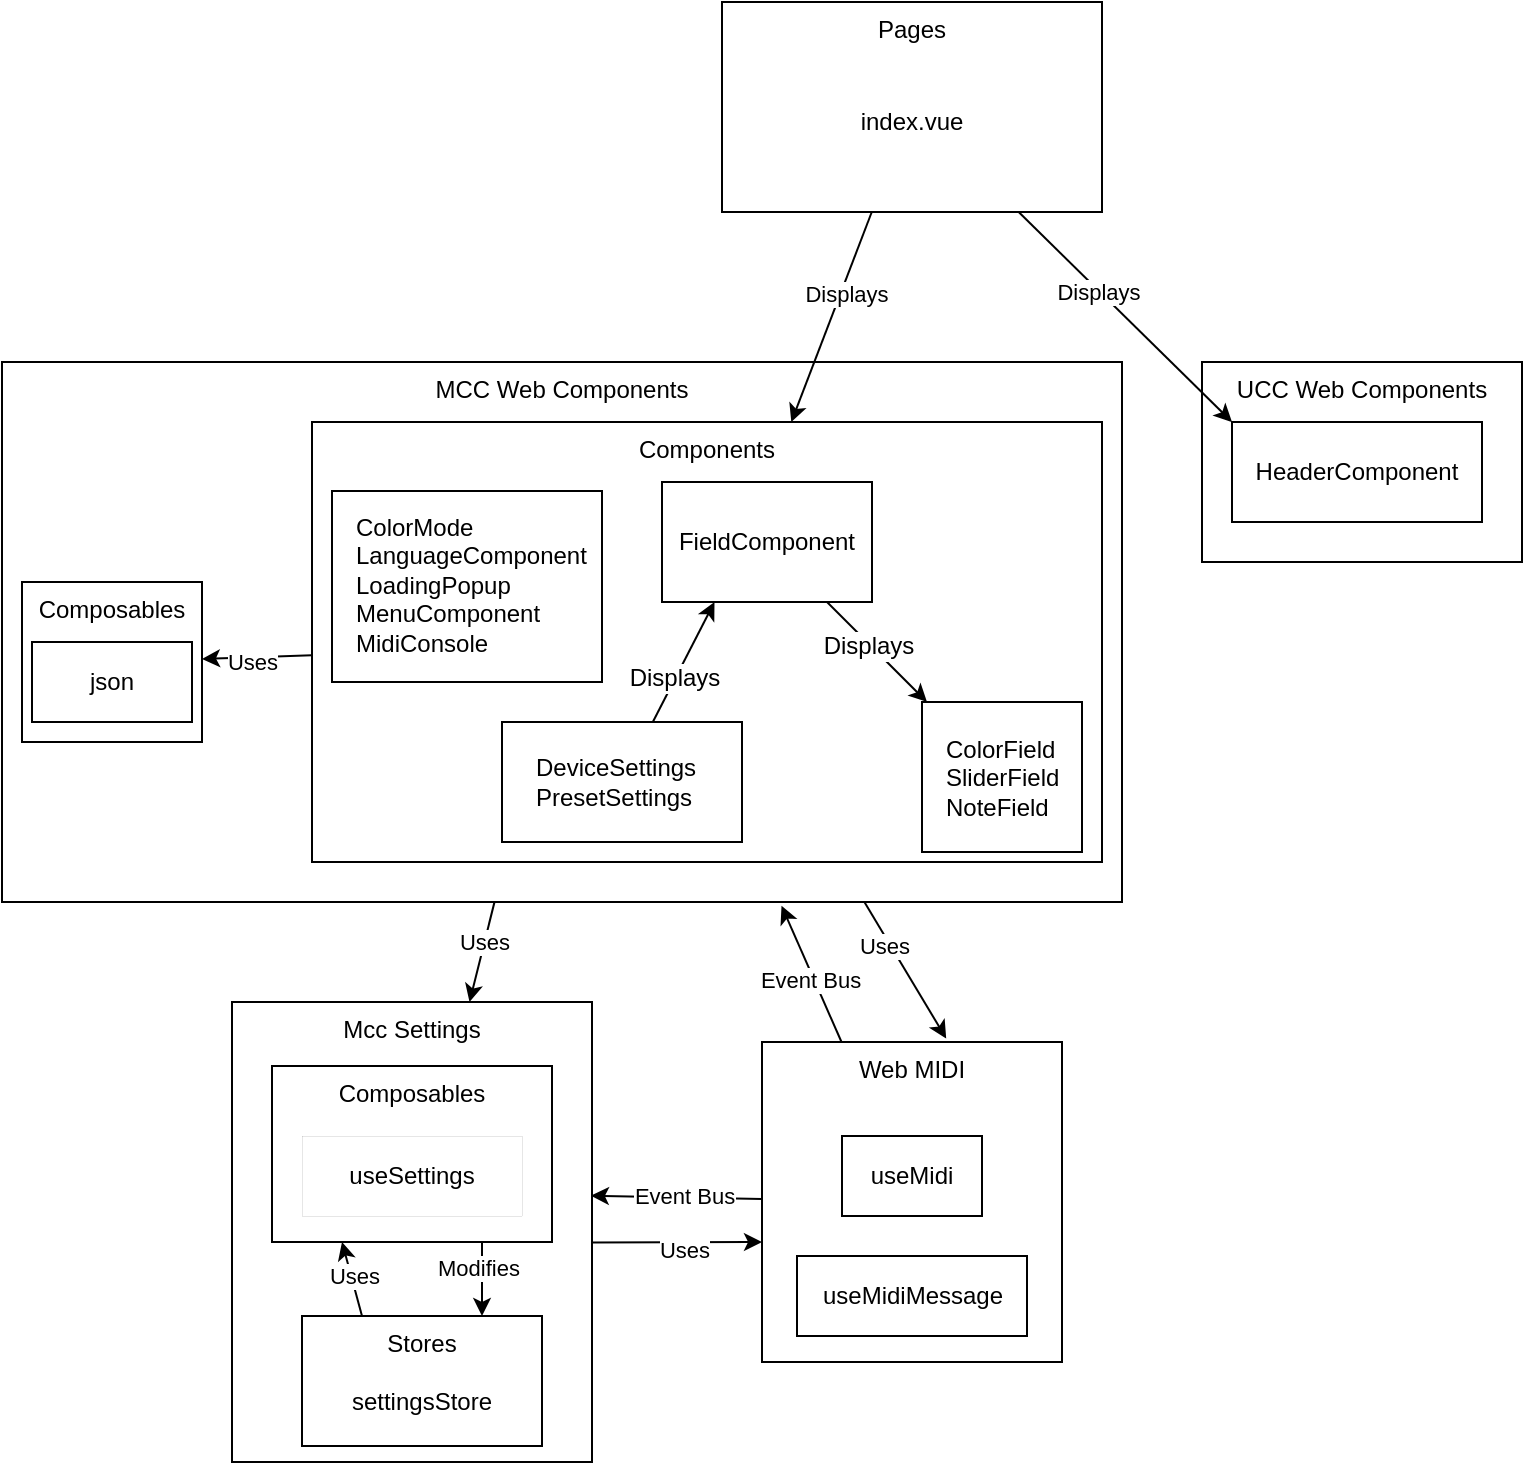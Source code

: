<mxfile>
    <diagram id="BWIcD3Xi2dSUgdzjhlaD" name="Page-1">
        <mxGraphModel dx="1359" dy="1113" grid="1" gridSize="10" guides="1" tooltips="1" connect="1" arrows="1" fold="1" page="1" pageScale="1" pageWidth="850" pageHeight="1100" math="0" shadow="0">
            <root>
                <mxCell id="0"/>
                <mxCell id="1" parent="0"/>
                <mxCell id="52" style="edgeStyle=none;html=1;entryX=0.997;entryY=0.421;entryDx=0;entryDy=0;entryPerimeter=0;" edge="1" parent="1" source="49" target="2">
                    <mxGeometry relative="1" as="geometry"/>
                </mxCell>
                <mxCell id="53" value="Event Bus" style="edgeLabel;html=1;align=center;verticalAlign=middle;resizable=0;points=[];" vertex="1" connectable="0" parent="52">
                    <mxGeometry x="-0.365" y="1" relative="1" as="geometry">
                        <mxPoint x="-12" y="-2" as="offset"/>
                    </mxGeometry>
                </mxCell>
                <mxCell id="56" style="edgeStyle=none;html=1;entryX=0.696;entryY=1.007;entryDx=0;entryDy=0;entryPerimeter=0;" edge="1" parent="1" source="49" target="5">
                    <mxGeometry relative="1" as="geometry">
                        <mxPoint x="715" y="545" as="targetPoint"/>
                    </mxGeometry>
                </mxCell>
                <mxCell id="57" value="Event Bus" style="edgeLabel;html=1;align=center;verticalAlign=middle;resizable=0;points=[];" vertex="1" connectable="0" parent="56">
                    <mxGeometry x="-0.491" y="-1" relative="1" as="geometry">
                        <mxPoint x="-9" y="-13" as="offset"/>
                    </mxGeometry>
                </mxCell>
                <mxCell id="49" value="Web MIDI" style="whiteSpace=wrap;html=1;verticalAlign=top;" vertex="1" parent="1">
                    <mxGeometry x="680" y="610" width="150" height="160" as="geometry"/>
                </mxCell>
                <mxCell id="54" style="edgeStyle=none;html=1;exitX=0.999;exitY=0.523;exitDx=0;exitDy=0;exitPerimeter=0;" edge="1" parent="1" source="2">
                    <mxGeometry relative="1" as="geometry">
                        <mxPoint x="600" y="710" as="sourcePoint"/>
                        <mxPoint x="680" y="710" as="targetPoint"/>
                    </mxGeometry>
                </mxCell>
                <mxCell id="55" value="Uses" style="edgeLabel;html=1;align=center;verticalAlign=middle;resizable=0;points=[];" vertex="1" connectable="0" parent="54">
                    <mxGeometry x="-0.359" y="-1" relative="1" as="geometry">
                        <mxPoint x="18" y="3" as="offset"/>
                    </mxGeometry>
                </mxCell>
                <mxCell id="2" value="Mcc Settings" style="whiteSpace=wrap;html=1;verticalAlign=top;" parent="1" vertex="1">
                    <mxGeometry x="415" y="590" width="180" height="230" as="geometry"/>
                </mxCell>
                <mxCell id="3" style="edgeStyle=none;html=1;" parent="1" source="5" target="2" edge="1">
                    <mxGeometry relative="1" as="geometry"/>
                </mxCell>
                <mxCell id="4" value="Uses" style="edgeLabel;html=1;align=center;verticalAlign=middle;resizable=0;points=[];" parent="3" vertex="1" connectable="0">
                    <mxGeometry x="-0.386" y="4" relative="1" as="geometry">
                        <mxPoint x="-6" y="3" as="offset"/>
                    </mxGeometry>
                </mxCell>
                <mxCell id="5" value="MCC Web Components&lt;br&gt;" style="whiteSpace=wrap;html=1;verticalAlign=top;" parent="1" vertex="1">
                    <mxGeometry x="300" y="270" width="560" height="270" as="geometry"/>
                </mxCell>
                <mxCell id="60" style="edgeStyle=none;html=1;" edge="1" parent="1" source="6" target="58">
                    <mxGeometry relative="1" as="geometry"/>
                </mxCell>
                <mxCell id="61" value="Uses" style="edgeLabel;html=1;align=center;verticalAlign=middle;resizable=0;points=[];" vertex="1" connectable="0" parent="60">
                    <mxGeometry x="-0.371" relative="1" as="geometry">
                        <mxPoint x="-13" y="3" as="offset"/>
                    </mxGeometry>
                </mxCell>
                <mxCell id="6" value="Components&lt;br&gt;" style="whiteSpace=wrap;html=1;verticalAlign=top;" parent="1" vertex="1">
                    <mxGeometry x="455" y="300" width="395" height="220" as="geometry"/>
                </mxCell>
                <mxCell id="15" style="edgeStyle=none;html=1;entryX=0.75;entryY=0;entryDx=0;entryDy=0;exitX=0.75;exitY=1;exitDx=0;exitDy=0;" parent="1" source="7" target="10" edge="1">
                    <mxGeometry relative="1" as="geometry"/>
                </mxCell>
                <mxCell id="16" value="Modifies" style="edgeLabel;html=1;align=center;verticalAlign=middle;resizable=0;points=[];" parent="15" vertex="1" connectable="0">
                    <mxGeometry x="-0.33" y="-2" relative="1" as="geometry">
                        <mxPoint as="offset"/>
                    </mxGeometry>
                </mxCell>
                <mxCell id="7" value="Composables" style="whiteSpace=wrap;html=1;verticalAlign=top;" parent="1" vertex="1">
                    <mxGeometry x="435" y="622" width="140" height="88" as="geometry"/>
                </mxCell>
                <mxCell id="8" style="edgeStyle=none;html=1;entryX=0.25;entryY=1;entryDx=0;entryDy=0;exitX=0.25;exitY=0;exitDx=0;exitDy=0;" parent="1" source="10" target="7" edge="1">
                    <mxGeometry relative="1" as="geometry">
                        <Array as="points"/>
                    </mxGeometry>
                </mxCell>
                <mxCell id="9" value="Uses" style="edgeLabel;html=1;align=center;verticalAlign=middle;resizable=0;points=[];" parent="8" vertex="1" connectable="0">
                    <mxGeometry x="0.1" y="-1" relative="1" as="geometry">
                        <mxPoint as="offset"/>
                    </mxGeometry>
                </mxCell>
                <mxCell id="10" value="Stores&lt;br&gt;" style="whiteSpace=wrap;html=1;verticalAlign=top;" parent="1" vertex="1">
                    <mxGeometry x="450" y="747" width="120" height="65" as="geometry"/>
                </mxCell>
                <mxCell id="11" style="edgeStyle=none;html=1;" parent="1" source="13" target="6" edge="1">
                    <mxGeometry relative="1" as="geometry"/>
                </mxCell>
                <mxCell id="12" value="Displays" style="edgeLabel;html=1;align=center;verticalAlign=middle;resizable=0;points=[];" parent="11" vertex="1" connectable="0">
                    <mxGeometry x="-0.24" y="2" relative="1" as="geometry">
                        <mxPoint as="offset"/>
                    </mxGeometry>
                </mxCell>
                <mxCell id="13" value="Pages&lt;br&gt;" style="whiteSpace=wrap;html=1;verticalAlign=top;" parent="1" vertex="1">
                    <mxGeometry x="660" y="90" width="190" height="105" as="geometry"/>
                </mxCell>
                <mxCell id="17" value="index.vue" style="text;strokeColor=none;align=center;fillColor=none;html=1;verticalAlign=middle;whiteSpace=wrap;rounded=0;" parent="1" vertex="1">
                    <mxGeometry x="675" y="115" width="160" height="70" as="geometry"/>
                </mxCell>
                <mxCell id="23" value="settingsStore" style="text;strokeColor=none;align=center;fillColor=none;html=1;verticalAlign=middle;whiteSpace=wrap;rounded=0;" parent="1" vertex="1">
                    <mxGeometry x="460" y="767" width="100" height="45" as="geometry"/>
                </mxCell>
                <mxCell id="25" value="" style="whiteSpace=wrap;html=1;strokeWidth=1;fontSize=12;verticalAlign=top;" parent="1" vertex="1">
                    <mxGeometry x="760" y="440" width="80" height="75" as="geometry"/>
                </mxCell>
                <mxCell id="26" value="ColorField&lt;br style=&quot;font-size: 12px;&quot;&gt;SliderField&lt;br style=&quot;font-size: 12px;&quot;&gt;NoteField" style="text;strokeColor=none;align=left;fillColor=none;html=1;verticalAlign=top;whiteSpace=wrap;rounded=0;spacingTop=0;fontSize=12;spacing=2;strokeWidth=1;" parent="1" vertex="1">
                    <mxGeometry x="770" y="450" width="60" height="60" as="geometry"/>
                </mxCell>
                <mxCell id="35" style="edgeStyle=none;html=1;fontSize=12;" parent="1" source="30" target="25" edge="1">
                    <mxGeometry relative="1" as="geometry"/>
                </mxCell>
                <mxCell id="36" value="Displays" style="edgeLabel;html=1;align=center;verticalAlign=middle;resizable=0;points=[];fontSize=12;" parent="35" vertex="1" connectable="0">
                    <mxGeometry x="-0.166" y="-1" relative="1" as="geometry">
                        <mxPoint as="offset"/>
                    </mxGeometry>
                </mxCell>
                <mxCell id="30" value="FieldComponent" style="whiteSpace=wrap;html=1;strokeWidth=1;fontSize=12;verticalAlign=middle;" parent="1" vertex="1">
                    <mxGeometry x="630" y="330" width="105" height="60" as="geometry"/>
                </mxCell>
                <mxCell id="33" style="edgeStyle=none;html=1;entryX=0.25;entryY=1;entryDx=0;entryDy=0;fontSize=12;" parent="1" source="31" target="30" edge="1">
                    <mxGeometry relative="1" as="geometry"/>
                </mxCell>
                <mxCell id="34" value="Displays" style="edgeLabel;html=1;align=center;verticalAlign=middle;resizable=0;points=[];fontSize=12;" parent="33" vertex="1" connectable="0">
                    <mxGeometry x="-0.279" y="1" relative="1" as="geometry">
                        <mxPoint as="offset"/>
                    </mxGeometry>
                </mxCell>
                <mxCell id="31" value="" style="whiteSpace=wrap;html=1;strokeWidth=1;fontSize=12;verticalAlign=top;" parent="1" vertex="1">
                    <mxGeometry x="550" y="450" width="120" height="60" as="geometry"/>
                </mxCell>
                <mxCell id="32" value="&lt;div style=&quot;&quot;&gt;&lt;span style=&quot;background-color: initial;&quot;&gt;DeviceSettings&lt;/span&gt;&lt;/div&gt;&lt;span style=&quot;&quot;&gt;PresetSettings&lt;/span&gt;&lt;span style=&quot;&quot;&gt;&lt;br&gt;&lt;/span&gt;" style="text;strokeColor=none;align=left;fillColor=none;html=1;verticalAlign=middle;whiteSpace=wrap;rounded=0;strokeWidth=1;fontSize=12;" parent="1" vertex="1">
                    <mxGeometry x="565" y="465" width="90" height="30" as="geometry"/>
                </mxCell>
                <mxCell id="40" value="" style="whiteSpace=wrap;html=1;strokeWidth=1;fontSize=12;" parent="1" vertex="1">
                    <mxGeometry x="465" y="334.5" width="135" height="95.5" as="geometry"/>
                </mxCell>
                <mxCell id="21" value="ColorMode&lt;br style=&quot;font-size: 12px;&quot;&gt;LanguageComponent&lt;br style=&quot;font-size: 12px;&quot;&gt;LoadingPopup&lt;br style=&quot;font-size: 12px;&quot;&gt;MenuComponent&lt;br style=&quot;font-size: 12px;&quot;&gt;MidiConsole" style="text;strokeColor=none;align=left;fillColor=none;html=1;verticalAlign=top;whiteSpace=wrap;rounded=0;spacingTop=0;fontSize=12;spacing=2;strokeWidth=1;" parent="1" vertex="1">
                    <mxGeometry x="475" y="338.5" width="125" height="101.5" as="geometry"/>
                </mxCell>
                <mxCell id="42" value="useMidi" style="whiteSpace=wrap;html=1;strokeWidth=1;fontSize=12;" parent="1" vertex="1">
                    <mxGeometry x="720" y="657" width="70" height="40" as="geometry"/>
                </mxCell>
                <mxCell id="58" value="Composables" style="whiteSpace=wrap;html=1;verticalAlign=top;" vertex="1" parent="1">
                    <mxGeometry x="310" y="380" width="90" height="80" as="geometry"/>
                </mxCell>
                <mxCell id="43" value="useMidiMessage" style="whiteSpace=wrap;html=1;strokeWidth=1;fontSize=12;" parent="1" vertex="1">
                    <mxGeometry x="697.5" y="717" width="115" height="40" as="geometry"/>
                </mxCell>
                <mxCell id="44" value="useSettings" style="whiteSpace=wrap;html=1;strokeWidth=0;fontSize=12;" parent="1" vertex="1">
                    <mxGeometry x="450" y="657" width="110" height="40" as="geometry"/>
                </mxCell>
                <mxCell id="50" style="edgeStyle=none;html=1;entryX=0.614;entryY=-0.011;entryDx=0;entryDy=0;entryPerimeter=0;exitX=0.77;exitY=1;exitDx=0;exitDy=0;exitPerimeter=0;" edge="1" parent="1" source="5" target="49">
                    <mxGeometry relative="1" as="geometry">
                        <mxPoint x="667.5" y="550" as="sourcePoint"/>
                        <mxPoint x="620" y="607" as="targetPoint"/>
                    </mxGeometry>
                </mxCell>
                <mxCell id="51" value="Uses" style="edgeLabel;html=1;align=center;verticalAlign=middle;resizable=0;points=[];" vertex="1" connectable="0" parent="50">
                    <mxGeometry x="-0.386" y="4" relative="1" as="geometry">
                        <mxPoint x="-6" y="3" as="offset"/>
                    </mxGeometry>
                </mxCell>
                <mxCell id="41" value="json" style="whiteSpace=wrap;html=1;strokeWidth=1;fontSize=12;" parent="1" vertex="1">
                    <mxGeometry x="315" y="410" width="80" height="40" as="geometry"/>
                </mxCell>
                <mxCell id="63" value="UCC Web Components" style="whiteSpace=wrap;html=1;verticalAlign=top;" vertex="1" parent="1">
                    <mxGeometry x="900" y="270" width="160" height="100" as="geometry"/>
                </mxCell>
                <mxCell id="77" value="HeaderComponent" style="whiteSpace=wrap;html=1;strokeWidth=1;fontSize=12;" vertex="1" parent="1">
                    <mxGeometry x="915" y="300" width="125" height="50" as="geometry"/>
                </mxCell>
                <mxCell id="82" style="edgeStyle=none;html=1;entryX=0;entryY=0;entryDx=0;entryDy=0;" edge="1" parent="1" source="13" target="77">
                    <mxGeometry relative="1" as="geometry"/>
                </mxCell>
                <mxCell id="83" value="Displays" style="edgeLabel;html=1;align=center;verticalAlign=middle;resizable=0;points=[];" vertex="1" connectable="0" parent="82">
                    <mxGeometry x="-0.259" y="-1" relative="1" as="geometry">
                        <mxPoint x="1" as="offset"/>
                    </mxGeometry>
                </mxCell>
            </root>
        </mxGraphModel>
    </diagram>
</mxfile>